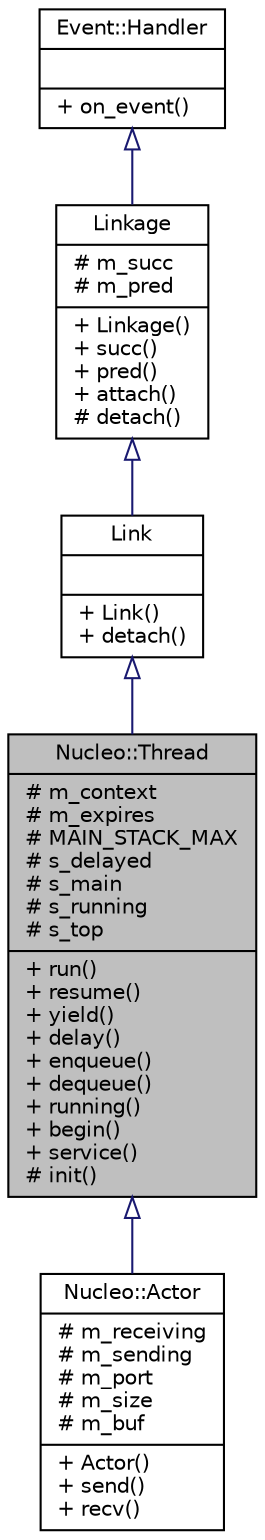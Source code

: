 digraph "Nucleo::Thread"
{
  edge [fontname="Helvetica",fontsize="10",labelfontname="Helvetica",labelfontsize="10"];
  node [fontname="Helvetica",fontsize="10",shape=record];
  Node1 [label="{Nucleo::Thread\n|# m_context\l# m_expires\l# MAIN_STACK_MAX\l# s_delayed\l# s_main\l# s_running\l# s_top\l|+ run()\l+ resume()\l+ yield()\l+ delay()\l+ enqueue()\l+ dequeue()\l+ running()\l+ begin()\l+ service()\l# init()\l}",height=0.2,width=0.4,color="black", fillcolor="grey75", style="filled", fontcolor="black"];
  Node2 -> Node1 [dir="back",color="midnightblue",fontsize="10",style="solid",arrowtail="onormal",fontname="Helvetica"];
  Node2 [label="{Link\n||+ Link()\l+ detach()\l}",height=0.2,width=0.4,color="black", fillcolor="white", style="filled",URL="$d5/d19/classLink.html"];
  Node3 -> Node2 [dir="back",color="midnightblue",fontsize="10",style="solid",arrowtail="onormal",fontname="Helvetica"];
  Node3 [label="{Linkage\n|# m_succ\l# m_pred\l|+ Linkage()\l+ succ()\l+ pred()\l+ attach()\l# detach()\l}",height=0.2,width=0.4,color="black", fillcolor="white", style="filled",URL="$df/d43/classLinkage.html"];
  Node4 -> Node3 [dir="back",color="midnightblue",fontsize="10",style="solid",arrowtail="onormal",fontname="Helvetica"];
  Node4 [label="{Event::Handler\n||+ on_event()\l}",height=0.2,width=0.4,color="black", fillcolor="white", style="filled",URL="$d3/d51/classEvent_1_1Handler.html"];
  Node1 -> Node5 [dir="back",color="midnightblue",fontsize="10",style="solid",arrowtail="onormal",fontname="Helvetica"];
  Node5 [label="{Nucleo::Actor\n|# m_receiving\l# m_sending\l# m_port\l# m_size\l# m_buf\l|+ Actor()\l+ send()\l+ recv()\l}",height=0.2,width=0.4,color="black", fillcolor="white", style="filled",URL="$d7/d7c/classNucleo_1_1Actor.html"];
}

